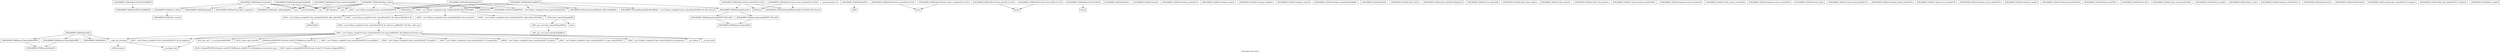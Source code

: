 digraph "Call graph: pair_born.ll" {
	label="Call graph: pair_born.ll";

	Node0x559fa71e62f0 [shape=record,label="{_ZN9LAMMPS_NS8PairBornC2EPNS_6LAMMPSE}"];
	Node0x559fa71e62f0 -> Node0x559fa7106d40;
	Node0x559fa7106d40 [shape=record,label="{_ZN9LAMMPS_NS4PairC2EPNS_6LAMMPSE}"];
	Node0x559fa7107680 [shape=record,label="{_ZN9LAMMPS_NS8PairBornD2Ev}"];
	Node0x559fa7107680 -> Node0x559fa7109cf0;
	Node0x559fa7107680 -> Node0x559fa71a3470;
	Node0x559fa7107680 -> Node0x559fa7148780;
	Node0x559fa7107680 -> Node0x559fa711d4e0;
	Node0x559fa7109cf0 [shape=record,label="{_ZN9LAMMPS_NS6Memory7destroyIiEEvRPPT_}"];
	Node0x559fa7109cf0 -> Node0x559fa713fab0;
	Node0x559fa71e6330 [shape=record,label="{__gxx_personality_v0}"];
	Node0x559fa7148780 [shape=record,label="{__clang_call_terminate}"];
	Node0x559fa7148780 -> Node0x559fa71e65d0;
	Node0x559fa7148780 -> Node0x559fa71cca30;
	Node0x559fa71e65d0 [shape=record,label="{__cxa_begin_catch}"];
	Node0x559fa71cca30 [shape=record,label="{_ZSt9terminatev}"];
	Node0x559fa71a3470 [shape=record,label="{_ZN9LAMMPS_NS6Memory7destroyIdEEvRPPT_}"];
	Node0x559fa71a3470 -> Node0x559fa713fab0;
	Node0x559fa711d4e0 [shape=record,label="{_ZN9LAMMPS_NS4PairD2Ev}"];
	Node0x559fa713feb0 [shape=record,label="{_ZN9LAMMPS_NS8PairBornD0Ev}"];
	Node0x559fa713feb0 -> Node0x559fa716d840;
	Node0x559fa716d840 [shape=record,label="{_ZdlPv}"];
	Node0x559fa71526b0 [shape=record,label="{_ZN9LAMMPS_NS8PairBorn7computeEii}"];
	Node0x559fa71526b0 -> Node0x559fa71984f0;
	Node0x559fa71526b0 -> Node0x559fa716d7c0;
	Node0x559fa71526b0 -> Node0x559fa7148720;
	Node0x559fa71526b0 -> Node0x559fa7131bd0;
	Node0x559fa71526b0 -> Node0x559fa7140530;
	Node0x559fa71526b0 -> Node0x559fa7148570;
	Node0x559fa71526b0 -> Node0x559fa7109d70;
	Node0x559fa71984f0 [shape=record,label="{_ZN9LAMMPS_NS4Pair7ev_initEiii}"];
	Node0x559fa71984f0 -> Node0x559fa7130f70;
	Node0x559fa716d7c0 [shape=record,label="{_ZNK9LAMMPS_NS4Pair6sbmaskEi}"];
	Node0x559fa7148720 [shape=record,label="{llvm.fmuladd.f64}"];
	Node0x559fa7140530 [shape=record,label="{sqrt}"];
	Node0x559fa7148570 [shape=record,label="{exp}"];
	Node0x559fa7131bd0 [shape=record,label="{_ZN9LAMMPS_NS4Pair20virial_fdotr_computeEv}"];
	Node0x559fa712be30 [shape=record,label="{_ZN9LAMMPS_NS8PairBorn8allocateEv}"];
	Node0x559fa712be30 -> Node0x559fa7113610;
	Node0x559fa712be30 -> Node0x559fa7116300;
	Node0x559fa7109d70 [shape=record,label="{_ZN9LAMMPS_NS4Pair8ev_tallyEiiiidddddd}"];
	Node0x559fa7133180 [shape=record,label="{_ZN9LAMMPS_NS5utils6boundsIiEEvPKciRKNSt7__cxx1112basic_stringIcSt11char_traitsIcESaIcEEEllRT_SD_PNS_5ErrorE}"];
	Node0x559fa71362a0 [shape=record,label="{_ZN9LAMMPS_NS8PairBorn8init_oneEii}"];
	Node0x559fa71362a0 -> Node0x559fa7119960;
	Node0x559fa71362a0 -> Node0x559fa711a300;
	Node0x559fa71362a0 -> Node0x559fa7148720;
	Node0x559fa71362a0 -> Node0x559fa7148570;
	Node0x559fa71362a0 -> Node0x559fa711ac40;
	Node0x559fa71362a0 -> Node0x559fa711b5e0;
	Node0x559fa71362a0 -> Node0x559fa711c140;
	Node0x559fa71362a0 -> Node0x559fa7138550;
	Node0x559fa71362a0 -> Node0x559fa7137850;
	Node0x559fa7113610 [shape=record,label="{_ZN9LAMMPS_NS6Memory6createIiEEPPT_RS4_iiPKc}"];
	Node0x559fa7113610 -> Node0x559fa7118330;
	Node0x559fa7116300 [shape=record,label="{_ZN9LAMMPS_NS6Memory6createIdEEPPT_RS4_iiPKc}"];
	Node0x559fa7116300 -> Node0x559fa7118330;
	Node0x559fa7118cb0 [shape=record,label="{_ZN9LAMMPS_NS8PairBorn8settingsEiPPc}"];
	Node0x559fa7118cb0 -> Node0x559fa7119960;
	Node0x559fa7118cb0 -> Node0x559fa711a300;
	Node0x559fa7118cb0 -> Node0x559fa711d8d0;
	Node0x559fa7118cb0 -> Node0x559fa711c140;
	Node0x559fa7118cb0 -> Node0x559fa711ac40;
	Node0x559fa7118cb0 -> Node0x559fa711b5e0;
	Node0x559fa711ac40 [shape=record,label="{_ZN9LAMMPS_NS5Error3allERKNSt7__cxx1112basic_stringIcSt11char_traitsIcESaIcEEEiS8_}"];
	Node0x559fa7119960 [shape=record,label="{_ZNSaIcEC1Ev}"];
	Node0x559fa711a300 [shape=record,label="{_ZNSt7__cxx1112basic_stringIcSt11char_traitsIcESaIcEEC2IS3_EEPKcRKS3_}"];
	Node0x559fa711a300 -> Node0x559fa711deb0;
	Node0x559fa711a300 -> Node0x559fa711e3d0;
	Node0x559fa711a300 -> Node0x559fa711f0b0;
	Node0x559fa711a300 -> Node0x559fa711fa50;
	Node0x559fa711a300 -> Node0x559fa71229e0;
	Node0x559fa711b5e0 [shape=record,label="{_ZNSt7__cxx1112basic_stringIcSt11char_traitsIcESaIcEED1Ev}"];
	Node0x559fa711c140 [shape=record,label="{_ZNSaIcED1Ev}"];
	Node0x559fa711d8d0 [shape=record,label="{_ZN9LAMMPS_NS5utils7numericEPKciS2_bPNS_6LAMMPSE}"];
	Node0x559fa712cef0 [shape=record,label="{_ZN9LAMMPS_NS8PairBorn5coeffEiPPc}"];
	Node0x559fa712cef0 -> Node0x559fa7119960;
	Node0x559fa712cef0 -> Node0x559fa711a300;
	Node0x559fa712cef0 -> Node0x559fa711c140;
	Node0x559fa712cef0 -> Node0x559fa711b5e0;
	Node0x559fa712cef0 -> Node0x559fa711ac40;
	Node0x559fa712cef0 -> Node0x559fa711d8d0;
	Node0x559fa712cef0 -> Node0x559fa7133180;
	Node0x559fa712cef0 -> Node0x559fa712be30;
	Node0x559fa71f4510 [shape=record,label="{_ZN9LAMMPS_NS8PairBorn6singleEiiiidddRd}"];
	Node0x559fa71f4510 -> Node0x559fa7140530;
	Node0x559fa71f4510 -> Node0x559fa7148570;
	Node0x559fa71f4510 -> Node0x559fa7148720;
	Node0x559fa7137850 [shape=record,label="{pow}"];
	Node0x559fa7138550 [shape=record,label="{MPI_Allreduce}"];
	Node0x559fa713ae00 [shape=record,label="{_ZN9LAMMPS_NS8PairBorn13write_restartEP8_IO_FILE}"];
	Node0x559fa713ae00 -> Node0x559fa713d510;
	Node0x559fa713d510 [shape=record,label="{fwrite}"];
	Node0x559fa7141340 [shape=record,label="{_ZN9LAMMPS_NS8PairBorn12read_restartEP8_IO_FILE}"];
	Node0x559fa7141340 -> Node0x559fa712be30;
	Node0x559fa7141340 -> Node0x559fa7142da0;
	Node0x559fa7141340 -> Node0x559fa7143900;
	Node0x559fa7142da0 [shape=record,label="{_ZN9LAMMPS_NS5utils6sfreadEPKciPvmmP8_IO_FILES2_PNS_5ErrorE}"];
	Node0x559fa7143900 [shape=record,label="{MPI_Bcast}"];
	Node0x559fa71f4200 [shape=record,label="{_ZN9LAMMPS_NS8PairBorn22write_restart_settingsEP8_IO_FILE}"];
	Node0x559fa71f4200 -> Node0x559fa713d510;
	Node0x559fa71f42b0 [shape=record,label="{_ZN9LAMMPS_NS8PairBorn21read_restart_settingsEP8_IO_FILE}"];
	Node0x559fa71f42b0 -> Node0x559fa7142da0;
	Node0x559fa71f42b0 -> Node0x559fa7143900;
	Node0x559fa71f4330 [shape=record,label="{_ZN9LAMMPS_NS8PairBorn10write_dataEP8_IO_FILE}"];
	Node0x559fa71f4330 -> Node0x559fa71f43b0;
	Node0x559fa71f43b0 [shape=record,label="{fprintf}"];
	Node0x559fa71f4460 [shape=record,label="{_ZN9LAMMPS_NS8PairBorn14write_data_allEP8_IO_FILE}"];
	Node0x559fa71f4460 -> Node0x559fa71f43b0;
	Node0x559fa71f4710 [shape=record,label="{_ZN9LAMMPS_NS8PairBorn11born_matrixEiiiidddRdS1_}"];
	Node0x559fa71f4710 -> Node0x559fa7140530;
	Node0x559fa71f4710 -> Node0x559fa7148570;
	Node0x559fa71f4710 -> Node0x559fa7148720;
	Node0x559fa71f48e0 [shape=record,label="{_ZN9LAMMPS_NS8PairBorn7extractEPKcRi}"];
	Node0x559fa71f48e0 -> Node0x559fa71f4960;
	Node0x559fa71f4960 [shape=record,label="{strcmp}"];
	Node0x559fa71f49e0 [shape=record,label="{_ZN9LAMMPS_NS4Pair6reinitEv}"];
	Node0x559fa71f4a90 [shape=record,label="{_ZN9LAMMPS_NS4Pair5setupEv}"];
	Node0x559fa71f4b10 [shape=record,label="{_ZN9LAMMPS_NS4Pair13modify_paramsEiPPc}"];
	Node0x559fa71f4bc0 [shape=record,label="{_ZN9LAMMPS_NS4Pair13compute_innerEv}"];
	Node0x559fa71f4c40 [shape=record,label="{_ZN9LAMMPS_NS4Pair14compute_middleEv}"];
	Node0x559fa71f4cc0 [shape=record,label="{_ZN9LAMMPS_NS4Pair13compute_outerEii}"];
	Node0x559fa7144330 [shape=record,label="{_ZN9LAMMPS_NS4Pair14single_hessianEiiiidPdddRdS1_}"];
	Node0x559fa71450b0 [shape=record,label="{_ZN9LAMMPS_NS4Pair6finishEv}"];
	Node0x559fa7145e30 [shape=record,label="{_ZN9LAMMPS_NS4Pair10init_styleEv}"];
	Node0x559fa714b840 [shape=record,label="{_ZN9LAMMPS_NS4Pair9init_listEiPNS_9NeighListE}"];
	Node0x559fa714d170 [shape=record,label="{_ZN9LAMMPS_NS4Pair11init_tablesEdPd}"];
	Node0x559fa714e2b0 [shape=record,label="{_ZN9LAMMPS_NS4Pair16init_tables_dispEd}"];
	Node0x559fa714cd50 [shape=record,label="{_ZN9LAMMPS_NS4Pair11free_tablesEv}"];
	Node0x559fa7155af0 [shape=record,label="{_ZN9LAMMPS_NS4Pair16free_disp_tablesEv}"];
	Node0x559fa7156580 [shape=record,label="{_ZN9LAMMPS_NS4Pair17pack_forward_commEiPiPdiS1_}"];
	Node0x559fa7156700 [shape=record,label="{_ZN9LAMMPS_NS4Pair19unpack_forward_commEiiPd}"];
	Node0x559fa7159230 [shape=record,label="{_ZN9LAMMPS_NS4Pair17pack_reverse_commEiiPd}"];
	Node0x559fa7159bc0 [shape=record,label="{_ZN9LAMMPS_NS4Pair19unpack_reverse_commEiPiPd}"];
	Node0x559fa715aa40 [shape=record,label="{_ZN9LAMMPS_NS4Pair10reset_gridEv}"];
	Node0x559fa715b830 [shape=record,label="{_ZN9LAMMPS_NS4Pair17pack_forward_gridEiPviPi}"];
	Node0x559fa715c2b0 [shape=record,label="{_ZN9LAMMPS_NS4Pair19unpack_forward_gridEiPviPi}"];
	Node0x559fa715ccd0 [shape=record,label="{_ZN9LAMMPS_NS4Pair17pack_reverse_gridEiPviPi}"];
	Node0x559fa715dcc0 [shape=record,label="{_ZN9LAMMPS_NS4Pair19unpack_reverse_gridEiPviPi}"];
	Node0x559fa715e850 [shape=record,label="{_ZN9LAMMPS_NS4Pair12memory_usageEv}"];
	Node0x559fa715fa50 [shape=record,label="{_ZN9LAMMPS_NS4Pair15extract_peratomEPKcRi}"];
	Node0x559fa7162400 [shape=record,label="{_ZN9LAMMPS_NS4Pair8swap_eamEPdPS1_}"];
	Node0x559fa7163320 [shape=record,label="{_ZN9LAMMPS_NS4Pair8reset_dtEv}"];
	Node0x559fa7169730 [shape=record,label="{_ZN9LAMMPS_NS4Pair15min_xf_pointersEiPPdS2_}"];
	Node0x559fa716b3a0 [shape=record,label="{_ZN9LAMMPS_NS4Pair10min_xf_getEi}"];
	Node0x559fa716e0a0 [shape=record,label="{_ZN9LAMMPS_NS4Pair9min_x_setEi}"];
	Node0x559fa716e930 [shape=record,label="{_ZN9LAMMPS_NS4Pair16transfer_historyEPdS1_ii}"];
	Node0x559fa7171240 [shape=record,label="{_ZN9LAMMPS_NS4Pair8atom2cutEi}"];
	Node0x559fa7171950 [shape=record,label="{_ZN9LAMMPS_NS4Pair9radii2cutEdd}"];
	Node0x559fa7179740 [shape=record,label="{_ZN9LAMMPS_NS4Pair18add_tally_callbackEPNS_7ComputeE}"];
	Node0x559fa717ff20 [shape=record,label="{_ZN9LAMMPS_NS4Pair18del_tally_callbackEPNS_7ComputeE}"];
	Node0x559fa71809b0 [shape=record,label="{_ZN9LAMMPS_NS4Pair8ev_setupEiii}"];
	Node0x559fa7130f70 [shape=record,label="{_ZN9LAMMPS_NS4Pair8ev_unsetEv}"];
	Node0x559fa713fab0 [shape=record,label="{_ZN9LAMMPS_NS6Memory5sfreeEPv}"];
	Node0x559fa7118330 [shape=record,label="{_ZN9LAMMPS_NS6Memory7smallocElPKc}"];
	Node0x559fa711deb0 [shape=record,label="{_ZNSt7__cxx1112basic_stringIcSt11char_traitsIcESaIcEE13_M_local_dataEv}"];
	Node0x559fa711e3d0 [shape=record,label="{_ZNSt7__cxx1112basic_stringIcSt11char_traitsIcESaIcEE12_Alloc_hiderC1EPcRKS3_}"];
	Node0x559fa711fa50 [shape=record,label="{_ZNSt7__cxx1112basic_stringIcSt11char_traitsIcESaIcEE12_M_constructIPKcEEvT_S8_}"];
	Node0x559fa711fa50 -> Node0x559fa718f9e0;
	Node0x559fa711f0b0 [shape=record,label="{_ZNSt11char_traitsIcE6lengthEPKc}"];
	Node0x559fa711f0b0 -> Node0x559fa7194be0;
	Node0x559fa711f0b0 -> Node0x559fa71965f0;
	Node0x559fa71229e0 [shape=record,label="{_ZNSt7__cxx1112basic_stringIcSt11char_traitsIcESaIcEE12_Alloc_hiderD2Ev}"];
	Node0x559fa71229e0 -> Node0x559fa7197100;
	Node0x559fa718f9e0 [shape=record,label="{_ZNSt7__cxx1112basic_stringIcSt11char_traitsIcESaIcEE16_M_construct_auxIPKcEEvT_S8_St12__false_type}"];
	Node0x559fa718f9e0 -> Node0x559fa71c8860;
	Node0x559fa71c8860 [shape=record,label="{_ZNSt7__cxx1112basic_stringIcSt11char_traitsIcESaIcEE12_M_constructIPKcEEvT_S8_St20forward_iterator_tag}"];
	Node0x559fa71c8860 -> Node0x559fa7198cd0;
	Node0x559fa71c8860 -> Node0x559fa719d390;
	Node0x559fa71c8860 -> Node0x559fa719e650;
	Node0x559fa71c8860 -> Node0x559fa719fa90;
	Node0x559fa71c8860 -> Node0x559fa71a0ed0;
	Node0x559fa71c8860 -> Node0x559fa71f7200;
	Node0x559fa71c8860 -> Node0x559fa71f7280;
	Node0x559fa71c8860 -> Node0x559fa71f7300;
	Node0x559fa71c8860 -> Node0x559fa71e65d0;
	Node0x559fa71c8860 -> Node0x559fa71f7610;
	Node0x559fa71c8860 -> Node0x559fa71f7690;
	Node0x559fa71c8860 -> Node0x559fa71f7710;
	Node0x559fa71c8860 -> Node0x559fa71f7790;
	Node0x559fa71c8860 -> Node0x559fa7148780;
	Node0x559fa7198cd0 [shape=record,label="{_ZN9__gnu_cxx17__is_null_pointerIKcEEbPT_}"];
	Node0x559fa719d390 [shape=record,label="{_ZSt19__throw_logic_errorPKc}"];
	Node0x559fa719e650 [shape=record,label="{_ZSt8distanceIPKcENSt15iterator_traitsIT_E15difference_typeES3_S3_}"];
	Node0x559fa719e650 -> Node0x559fa71f7810;
	Node0x559fa719e650 -> Node0x559fa71f78c0;
	Node0x559fa71a0ed0 [shape=record,label="{_ZNSt7__cxx1112basic_stringIcSt11char_traitsIcESaIcEE7_M_dataEPc}"];
	Node0x559fa719fa90 [shape=record,label="{_ZNSt7__cxx1112basic_stringIcSt11char_traitsIcESaIcEE9_M_createERmm}"];
	Node0x559fa71f7200 [shape=record,label="{_ZNSt7__cxx1112basic_stringIcSt11char_traitsIcESaIcEE11_M_capacityEm}"];
	Node0x559fa71f7300 [shape=record,label="{_ZNSt7__cxx1112basic_stringIcSt11char_traitsIcESaIcEE13_S_copy_charsEPcPKcS7_}"];
	Node0x559fa71f7280 [shape=record,label="{_ZNKSt7__cxx1112basic_stringIcSt11char_traitsIcESaIcEE7_M_dataEv}"];
	Node0x559fa71f7610 [shape=record,label="{_ZNSt7__cxx1112basic_stringIcSt11char_traitsIcESaIcEE10_M_disposeEv}"];
	Node0x559fa71f7690 [shape=record,label="{__cxa_rethrow}"];
	Node0x559fa71f7710 [shape=record,label="{__cxa_end_catch}"];
	Node0x559fa71f7790 [shape=record,label="{_ZNSt7__cxx1112basic_stringIcSt11char_traitsIcESaIcEE13_M_set_lengthEm}"];
	Node0x559fa71f78c0 [shape=record,label="{_ZSt10__distanceIPKcENSt15iterator_traitsIT_E15difference_typeES3_S3_St26random_access_iterator_tag}"];
	Node0x559fa71f7810 [shape=record,label="{_ZSt19__iterator_categoryIPKcENSt15iterator_traitsIT_E17iterator_categoryERKS3_}"];
	Node0x559fa7194be0 [shape=record,label="{_ZN9__gnu_cxx11char_traitsIcE6lengthEPKc}"];
	Node0x559fa7194be0 -> Node0x559fa719c8b0;
	Node0x559fa71965f0 [shape=record,label="{strlen}"];
	Node0x559fa719c8b0 [shape=record,label="{_ZN9__gnu_cxx11char_traitsIcE2eqERKcS3_}"];
	Node0x559fa7197100 [shape=record,label="{_ZNSaIcED2Ev}"];
}
